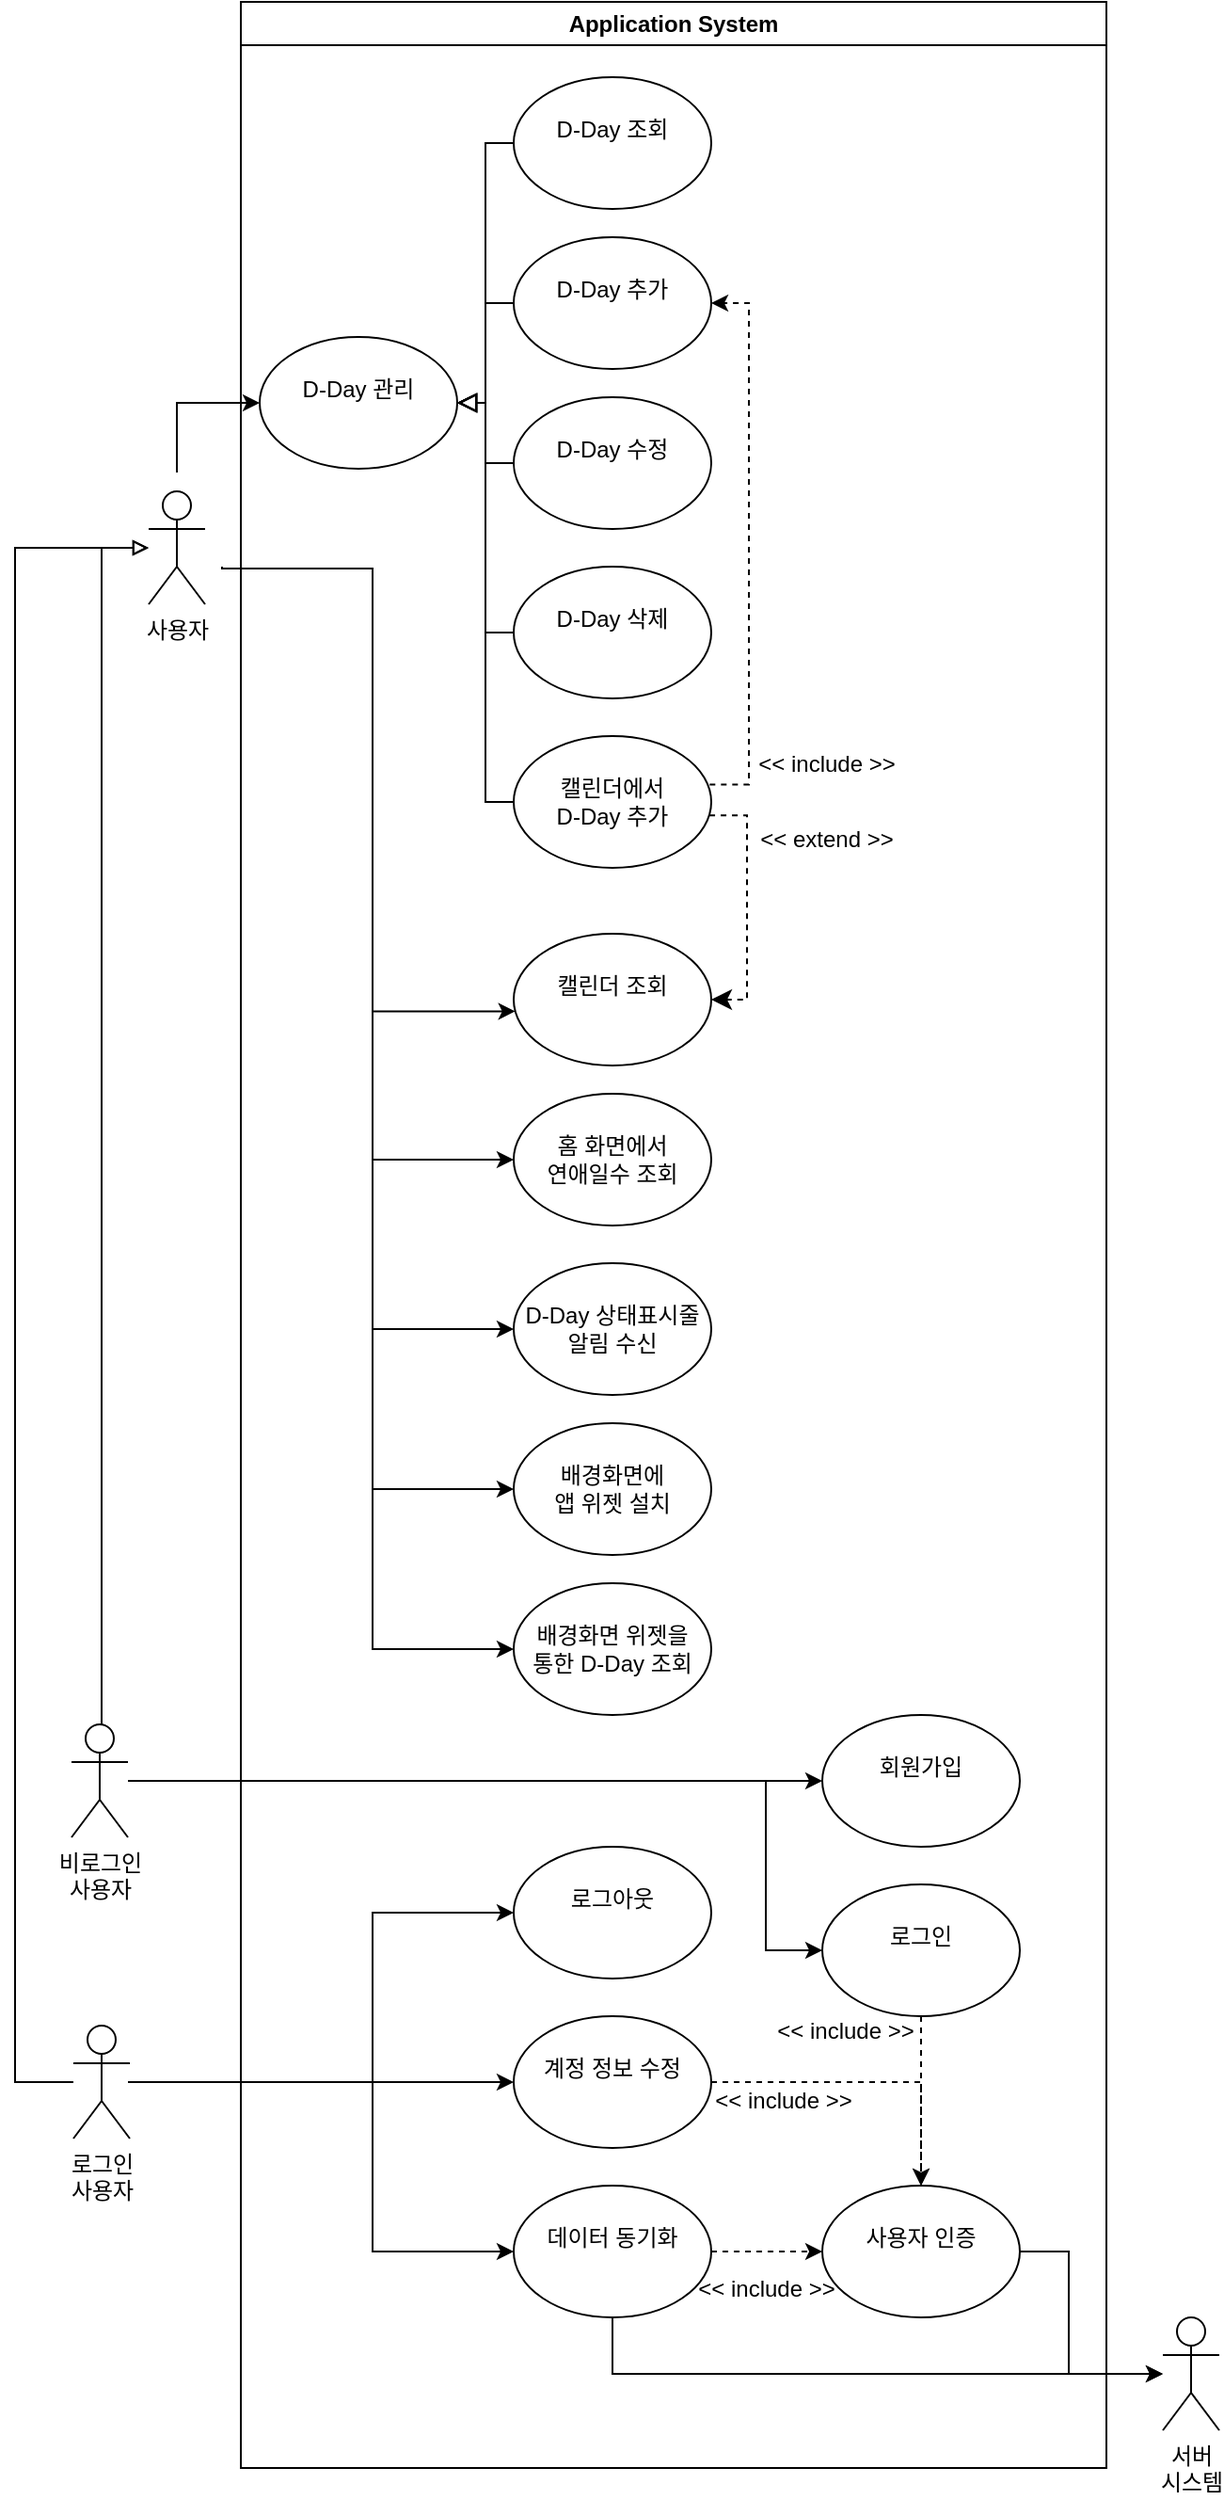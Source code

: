 <mxfile version="26.2.12">
  <diagram name="페이지-1" id="Ty02AL-ChVaSdqM5_bKr">
    <mxGraphModel dx="1736" dy="863" grid="1" gridSize="10" guides="1" tooltips="1" connect="1" arrows="1" fold="1" page="1" pageScale="1" pageWidth="827" pageHeight="1169" math="0" shadow="0">
      <root>
        <mxCell id="0" />
        <mxCell id="1" parent="0" />
        <mxCell id="8_o_nkduab_r_s1Rcs5e-2" value="&lt;div&gt;사용자&lt;/div&gt;" style="shape=umlActor;verticalLabelPosition=bottom;verticalAlign=top;html=1;outlineConnect=0;" parent="1" vertex="1">
          <mxGeometry x="171" y="340" width="30" height="60" as="geometry" />
        </mxCell>
        <mxCell id="8_o_nkduab_r_s1Rcs5e-25" value="" style="endArrow=classic;html=1;rounded=0;entryX=0.008;entryY=0.589;entryDx=0;entryDy=0;entryPerimeter=0;edgeStyle=orthogonalEdgeStyle;" parent="1" target="8_o_nkduab_r_s1Rcs5e-16" edge="1">
          <mxGeometry width="50" height="50" relative="1" as="geometry">
            <mxPoint x="210" y="380" as="sourcePoint" />
            <mxPoint x="241" y="305" as="targetPoint" />
            <Array as="points">
              <mxPoint x="210" y="381" />
              <mxPoint x="290" y="381" />
              <mxPoint x="290" y="616" />
            </Array>
          </mxGeometry>
        </mxCell>
        <mxCell id="8_o_nkduab_r_s1Rcs5e-42" value="Application System" style="swimlane;whiteSpace=wrap;html=1;container=0;" parent="1" vertex="1">
          <mxGeometry x="220" y="80" width="460" height="1310" as="geometry" />
        </mxCell>
        <mxCell id="2bnJLZuOHxg3wr7oBCpS-5" value="&amp;lt;&amp;lt; extend &amp;gt;&amp;gt;" style="text;html=1;align=center;verticalAlign=middle;resizable=0;points=[];autosize=1;strokeColor=none;fillColor=none;" parent="8_o_nkduab_r_s1Rcs5e-42" vertex="1">
          <mxGeometry x="266" y="430" width="90" height="30" as="geometry" />
        </mxCell>
        <mxCell id="wOP_6JCzgACmc1QdChxA-2" value="&lt;div&gt;&lt;br&gt;&lt;/div&gt;&lt;div&gt;&lt;span style=&quot;background-color: transparent; color: light-dark(rgb(0, 0, 0), rgb(255, 255, 255));&quot;&gt;D-Day 관리&lt;/span&gt;&lt;/div&gt;" style="ellipse;whiteSpace=wrap;html=1;verticalAlign=top;align=center;" parent="8_o_nkduab_r_s1Rcs5e-42" vertex="1">
          <mxGeometry x="10" y="178" width="105" height="70" as="geometry" />
        </mxCell>
        <mxCell id="wOP_6JCzgACmc1QdChxA-5" value="" style="edgeStyle=elbowEdgeStyle;elbow=horizontal;endArrow=block;html=1;curved=0;rounded=0;endSize=8;startSize=8;fontSize=12;exitX=0;exitY=0.5;exitDx=0;exitDy=0;entryX=1;entryY=0.5;entryDx=0;entryDy=0;endFill=0;" parent="8_o_nkduab_r_s1Rcs5e-42" source="8_o_nkduab_r_s1Rcs5e-63" target="wOP_6JCzgACmc1QdChxA-2" edge="1">
          <mxGeometry width="50" height="50" relative="1" as="geometry">
            <mxPoint x="70" y="135" as="sourcePoint" />
            <mxPoint x="50" y="125" as="targetPoint" />
          </mxGeometry>
        </mxCell>
        <mxCell id="wOP_6JCzgACmc1QdChxA-6" value="" style="edgeStyle=elbowEdgeStyle;elbow=horizontal;endArrow=block;html=1;curved=0;rounded=0;endSize=8;startSize=8;fontSize=12;exitX=0;exitY=0.5;exitDx=0;exitDy=0;entryX=1;entryY=0.5;entryDx=0;entryDy=0;endFill=0;" parent="8_o_nkduab_r_s1Rcs5e-42" source="8_o_nkduab_r_s1Rcs5e-13" target="wOP_6JCzgACmc1QdChxA-2" edge="1">
          <mxGeometry width="50" height="50" relative="1" as="geometry">
            <mxPoint x="155" y="85" as="sourcePoint" />
            <mxPoint x="130" y="245" as="targetPoint" />
          </mxGeometry>
        </mxCell>
        <mxCell id="wOP_6JCzgACmc1QdChxA-7" value="" style="edgeStyle=elbowEdgeStyle;elbow=horizontal;endArrow=block;html=1;curved=0;rounded=0;endSize=8;startSize=8;fontSize=12;exitX=0;exitY=0.5;exitDx=0;exitDy=0;entryX=1;entryY=0.5;entryDx=0;entryDy=0;endFill=0;" parent="8_o_nkduab_r_s1Rcs5e-42" source="8_o_nkduab_r_s1Rcs5e-56" target="wOP_6JCzgACmc1QdChxA-2" edge="1">
          <mxGeometry width="50" height="50" relative="1" as="geometry">
            <mxPoint x="155" y="170" as="sourcePoint" />
            <mxPoint x="125" y="223" as="targetPoint" />
          </mxGeometry>
        </mxCell>
        <mxCell id="wOP_6JCzgACmc1QdChxA-8" value="" style="edgeStyle=elbowEdgeStyle;elbow=horizontal;endArrow=block;html=1;curved=0;rounded=0;endSize=8;startSize=8;fontSize=12;exitX=0;exitY=0.5;exitDx=0;exitDy=0;entryX=1;entryY=0.5;entryDx=0;entryDy=0;endFill=0;" parent="8_o_nkduab_r_s1Rcs5e-42" source="HJ-QI9S_UyMz_dYWM9ld-1" target="wOP_6JCzgACmc1QdChxA-2" edge="1">
          <mxGeometry width="50" height="50" relative="1" as="geometry">
            <mxPoint x="155" y="270" as="sourcePoint" />
            <mxPoint x="125" y="223" as="targetPoint" />
          </mxGeometry>
        </mxCell>
        <mxCell id="8_o_nkduab_r_s1Rcs5e-43" value="&amp;lt;&amp;lt; include &amp;gt;&amp;gt;" style="text;html=1;align=center;verticalAlign=middle;resizable=0;points=[];autosize=1;strokeColor=none;fillColor=none;" parent="8_o_nkduab_r_s1Rcs5e-42" vertex="1">
          <mxGeometry x="261" y="390" width="100" height="30" as="geometry" />
        </mxCell>
        <mxCell id="8_o_nkduab_r_s1Rcs5e-56" value="&lt;div&gt;&lt;br&gt;&lt;/div&gt;&lt;div&gt;캘린더에서&lt;/div&gt;&lt;div&gt;D-Day 추가&lt;/div&gt;" style="ellipse;whiteSpace=wrap;html=1;verticalAlign=top;align=center;" parent="8_o_nkduab_r_s1Rcs5e-42" vertex="1">
          <mxGeometry x="145" y="390" width="105" height="70" as="geometry" />
        </mxCell>
        <mxCell id="8_o_nkduab_r_s1Rcs5e-13" value="&lt;div&gt;&lt;br&gt;&lt;/div&gt;&lt;div&gt;&lt;span style=&quot;background-color: transparent; color: light-dark(rgb(0, 0, 0), rgb(255, 255, 255));&quot;&gt;D-Day 추가&lt;/span&gt;&lt;/div&gt;" style="ellipse;whiteSpace=wrap;html=1;verticalAlign=top;align=center;" parent="8_o_nkduab_r_s1Rcs5e-42" vertex="1">
          <mxGeometry x="145" y="125" width="105" height="70" as="geometry" />
        </mxCell>
        <mxCell id="8_o_nkduab_r_s1Rcs5e-59" value="" style="endArrow=classic;html=1;rounded=0;exitX=0.992;exitY=0.367;exitDx=0;exitDy=0;entryX=1;entryY=0.5;entryDx=0;entryDy=0;dashed=1;edgeStyle=orthogonalEdgeStyle;exitPerimeter=0;" parent="8_o_nkduab_r_s1Rcs5e-42" source="8_o_nkduab_r_s1Rcs5e-56" target="8_o_nkduab_r_s1Rcs5e-13" edge="1">
          <mxGeometry width="50" height="50" relative="1" as="geometry">
            <mxPoint x="195.5" y="85" as="sourcePoint" />
            <mxPoint x="225.5" y="129" as="targetPoint" />
            <Array as="points">
              <mxPoint x="270" y="416" />
              <mxPoint x="270" y="160" />
            </Array>
          </mxGeometry>
        </mxCell>
        <mxCell id="8_o_nkduab_r_s1Rcs5e-63" value="&lt;div&gt;&lt;br&gt;&lt;/div&gt;&lt;div&gt;&lt;span style=&quot;background-color: transparent; color: light-dark(rgb(0, 0, 0), rgb(255, 255, 255));&quot;&gt;D-Day 조회&lt;/span&gt;&lt;/div&gt;" style="ellipse;whiteSpace=wrap;html=1;verticalAlign=top;align=center;" parent="8_o_nkduab_r_s1Rcs5e-42" vertex="1">
          <mxGeometry x="145" y="40" width="105" height="70" as="geometry" />
        </mxCell>
        <mxCell id="8_o_nkduab_r_s1Rcs5e-16" value="&lt;div&gt;&lt;br&gt;&lt;/div&gt;&lt;div&gt;캘린더 조회&lt;/div&gt;" style="ellipse;whiteSpace=wrap;html=1;verticalAlign=top;align=center;" parent="8_o_nkduab_r_s1Rcs5e-42" vertex="1">
          <mxGeometry x="145" y="495" width="105" height="70" as="geometry" />
        </mxCell>
        <mxCell id="HJ-QI9S_UyMz_dYWM9ld-1" value="&lt;div&gt;&lt;br&gt;&lt;/div&gt;&lt;div&gt;&lt;span style=&quot;background-color: transparent; color: light-dark(rgb(0, 0, 0), rgb(255, 255, 255));&quot;&gt;D-Day 삭제&lt;/span&gt;&lt;/div&gt;" style="ellipse;whiteSpace=wrap;html=1;verticalAlign=top;align=center;" parent="8_o_nkduab_r_s1Rcs5e-42" vertex="1">
          <mxGeometry x="145" y="300" width="105" height="70" as="geometry" />
        </mxCell>
        <mxCell id="2bnJLZuOHxg3wr7oBCpS-4" value="" style="endArrow=none;html=1;rounded=0;fontSize=12;startSize=8;endSize=8;exitX=1;exitY=0.5;exitDx=0;exitDy=0;startArrow=classic;startFill=1;dashed=1;edgeStyle=orthogonalEdgeStyle;entryX=0.989;entryY=0.602;entryDx=0;entryDy=0;entryPerimeter=0;" parent="8_o_nkduab_r_s1Rcs5e-42" source="8_o_nkduab_r_s1Rcs5e-16" target="8_o_nkduab_r_s1Rcs5e-56" edge="1">
          <mxGeometry width="50" height="50" relative="1" as="geometry">
            <mxPoint x="270" y="535" as="sourcePoint" />
            <mxPoint x="260" y="450" as="targetPoint" />
            <Array as="points">
              <mxPoint x="269" y="530" />
              <mxPoint x="269" y="432" />
            </Array>
          </mxGeometry>
        </mxCell>
        <mxCell id="2bnJLZuOHxg3wr7oBCpS-22" value="&lt;br&gt;&lt;div&gt;배경화면 위젯을&lt;/div&gt;&lt;div&gt;통한 D-Day 조회&lt;/div&gt;" style="ellipse;whiteSpace=wrap;html=1;verticalAlign=top;align=center;" parent="8_o_nkduab_r_s1Rcs5e-42" vertex="1">
          <mxGeometry x="145" y="840" width="105" height="70" as="geometry" />
        </mxCell>
        <mxCell id="2bnJLZuOHxg3wr7oBCpS-21" value="&lt;br&gt;&lt;div&gt;D-Day 상태표시줄&lt;/div&gt;&lt;div&gt;알림 수신&lt;/div&gt;" style="ellipse;whiteSpace=wrap;html=1;verticalAlign=top;align=center;" parent="8_o_nkduab_r_s1Rcs5e-42" vertex="1">
          <mxGeometry x="145" y="670" width="105" height="70" as="geometry" />
        </mxCell>
        <mxCell id="2bnJLZuOHxg3wr7oBCpS-25" value="&lt;br&gt;&lt;div&gt;배경화면에&lt;/div&gt;&lt;div&gt;앱 위젯 설치&lt;/div&gt;" style="ellipse;whiteSpace=wrap;html=1;verticalAlign=top;align=center;" parent="8_o_nkduab_r_s1Rcs5e-42" vertex="1">
          <mxGeometry x="145" y="755" width="105" height="70" as="geometry" />
        </mxCell>
        <mxCell id="2tuAc2xhRVrByUg5hK2T-1" value="&lt;div&gt;&lt;br&gt;&lt;/div&gt;&lt;div&gt;홈 화면에서&lt;/div&gt;&lt;div&gt;연애일수 조회&lt;/div&gt;" style="ellipse;whiteSpace=wrap;html=1;verticalAlign=top;align=center;" parent="8_o_nkduab_r_s1Rcs5e-42" vertex="1">
          <mxGeometry x="145" y="580" width="105" height="70" as="geometry" />
        </mxCell>
        <mxCell id="M0koSWYB3wAB8ZUUZEAV-1" value="&lt;div&gt;&lt;br&gt;&lt;/div&gt;&lt;div&gt;&lt;span style=&quot;background-color: transparent; color: light-dark(rgb(0, 0, 0), rgb(255, 255, 255));&quot;&gt;D-Day 수정&lt;/span&gt;&lt;/div&gt;" style="ellipse;whiteSpace=wrap;html=1;verticalAlign=top;align=center;" parent="8_o_nkduab_r_s1Rcs5e-42" vertex="1">
          <mxGeometry x="145" y="210" width="105" height="70" as="geometry" />
        </mxCell>
        <mxCell id="M0koSWYB3wAB8ZUUZEAV-2" value="" style="edgeStyle=elbowEdgeStyle;elbow=horizontal;endArrow=block;html=1;curved=0;rounded=0;endSize=8;startSize=8;fontSize=12;exitX=0;exitY=0.5;exitDx=0;exitDy=0;entryX=1;entryY=0.5;entryDx=0;entryDy=0;endFill=0;" parent="8_o_nkduab_r_s1Rcs5e-42" source="M0koSWYB3wAB8ZUUZEAV-1" target="wOP_6JCzgACmc1QdChxA-2" edge="1">
          <mxGeometry width="50" height="50" relative="1" as="geometry">
            <mxPoint x="155" y="355" as="sourcePoint" />
            <mxPoint x="125" y="223" as="targetPoint" />
          </mxGeometry>
        </mxCell>
        <mxCell id="8_o_nkduab_r_s1Rcs5e-32" value="&amp;lt;&amp;lt; include &amp;gt;&amp;gt;" style="text;html=1;align=center;verticalAlign=middle;resizable=0;points=[];autosize=1;strokeColor=none;fillColor=none;" parent="8_o_nkduab_r_s1Rcs5e-42" vertex="1">
          <mxGeometry x="271" y="1063" width="100" height="30" as="geometry" />
        </mxCell>
        <mxCell id="8_o_nkduab_r_s1Rcs5e-39" value="&lt;br&gt;&lt;div&gt;로그아웃&lt;/div&gt;" style="ellipse;whiteSpace=wrap;html=1;verticalAlign=top;align=center;" parent="8_o_nkduab_r_s1Rcs5e-42" vertex="1">
          <mxGeometry x="145" y="980" width="105" height="70" as="geometry" />
        </mxCell>
        <mxCell id="8_o_nkduab_r_s1Rcs5e-38" value="&lt;div&gt;&lt;br&gt;&lt;/div&gt;&lt;div&gt;계정 정보 수정&lt;/div&gt;" style="ellipse;whiteSpace=wrap;html=1;verticalAlign=top;align=center;" parent="8_o_nkduab_r_s1Rcs5e-42" vertex="1">
          <mxGeometry x="145" y="1070" width="105" height="70" as="geometry" />
        </mxCell>
        <mxCell id="X5h3mUBkxtp6D2QN3gKI-1" value="&lt;br&gt;&lt;div&gt;데이터 동기화&lt;/div&gt;" style="ellipse;whiteSpace=wrap;html=1;verticalAlign=top;align=center;" vertex="1" parent="8_o_nkduab_r_s1Rcs5e-42">
          <mxGeometry x="145" y="1160" width="105" height="70" as="geometry" />
        </mxCell>
        <mxCell id="8_o_nkduab_r_s1Rcs5e-71" value="&lt;div&gt;비로그인&lt;/div&gt;&lt;div&gt;사용자&lt;/div&gt;" style="shape=umlActor;verticalLabelPosition=bottom;verticalAlign=top;html=1;outlineConnect=0;" parent="8_o_nkduab_r_s1Rcs5e-42" vertex="1">
          <mxGeometry x="-90" y="915" width="30" height="60" as="geometry" />
        </mxCell>
        <mxCell id="8_o_nkduab_r_s1Rcs5e-76" value="" style="endArrow=classic;html=1;rounded=0;entryX=0;entryY=0.5;entryDx=0;entryDy=0;edgeStyle=orthogonalEdgeStyle;" parent="8_o_nkduab_r_s1Rcs5e-42" source="8_o_nkduab_r_s1Rcs5e-71" target="8_o_nkduab_r_s1Rcs5e-20" edge="1">
          <mxGeometry width="50" height="50" relative="1" as="geometry">
            <mxPoint x="-60" y="898" as="sourcePoint" />
            <mxPoint x="10" y="620" as="targetPoint" />
            <Array as="points">
              <mxPoint x="279" y="945" />
              <mxPoint x="279" y="1035" />
            </Array>
          </mxGeometry>
        </mxCell>
        <mxCell id="2bnJLZuOHxg3wr7oBCpS-18" value="&lt;div&gt;&lt;br&gt;&lt;/div&gt;&lt;div&gt;회원가입&lt;/div&gt;" style="ellipse;whiteSpace=wrap;html=1;verticalAlign=top;align=center;" parent="8_o_nkduab_r_s1Rcs5e-42" vertex="1">
          <mxGeometry x="309" y="910" width="105" height="70" as="geometry" />
        </mxCell>
        <mxCell id="2bnJLZuOHxg3wr7oBCpS-20" value="" style="endArrow=classic;html=1;rounded=0;entryX=0;entryY=0.5;entryDx=0;entryDy=0;" parent="8_o_nkduab_r_s1Rcs5e-42" source="8_o_nkduab_r_s1Rcs5e-71" target="2bnJLZuOHxg3wr7oBCpS-18" edge="1">
          <mxGeometry width="50" height="50" relative="1" as="geometry">
            <mxPoint x="-50" y="908" as="sourcePoint" />
            <mxPoint x="155" y="895" as="targetPoint" />
            <Array as="points" />
          </mxGeometry>
        </mxCell>
        <mxCell id="8_o_nkduab_r_s1Rcs5e-20" value="&lt;br&gt;&lt;div&gt;로그인&lt;/div&gt;" style="ellipse;whiteSpace=wrap;html=1;verticalAlign=top;align=center;" parent="8_o_nkduab_r_s1Rcs5e-42" vertex="1">
          <mxGeometry x="309" y="1000" width="105" height="70" as="geometry" />
        </mxCell>
        <mxCell id="8_o_nkduab_r_s1Rcs5e-27" value="&lt;div&gt;&lt;br&gt;&lt;/div&gt;&lt;div&gt;사용자 인증&lt;/div&gt;" style="ellipse;whiteSpace=wrap;html=1;verticalAlign=top;align=center;" parent="8_o_nkduab_r_s1Rcs5e-42" vertex="1">
          <mxGeometry x="309" y="1160" width="105" height="70" as="geometry" />
        </mxCell>
        <mxCell id="8_o_nkduab_r_s1Rcs5e-44" value="" style="endArrow=classic;html=1;rounded=0;exitX=1;exitY=0.5;exitDx=0;exitDy=0;entryX=0.5;entryY=0;entryDx=0;entryDy=0;dashed=1;edgeStyle=orthogonalEdgeStyle;" parent="8_o_nkduab_r_s1Rcs5e-42" source="8_o_nkduab_r_s1Rcs5e-38" target="8_o_nkduab_r_s1Rcs5e-27" edge="1">
          <mxGeometry width="50" height="50" relative="1" as="geometry">
            <mxPoint x="385" y="435" as="sourcePoint" />
            <mxPoint x="435" y="385" as="targetPoint" />
          </mxGeometry>
        </mxCell>
        <mxCell id="8_o_nkduab_r_s1Rcs5e-31" value="" style="endArrow=classic;html=1;rounded=0;exitX=0.5;exitY=1;exitDx=0;exitDy=0;entryX=0.5;entryY=0;entryDx=0;entryDy=0;dashed=1;" parent="8_o_nkduab_r_s1Rcs5e-42" source="8_o_nkduab_r_s1Rcs5e-20" target="8_o_nkduab_r_s1Rcs5e-27" edge="1">
          <mxGeometry width="50" height="50" relative="1" as="geometry">
            <mxPoint x="255" y="570" as="sourcePoint" />
            <mxPoint x="305" y="520" as="targetPoint" />
          </mxGeometry>
        </mxCell>
        <mxCell id="X5h3mUBkxtp6D2QN3gKI-5" value="" style="endArrow=classic;html=1;rounded=0;exitX=1;exitY=0.5;exitDx=0;exitDy=0;entryX=0;entryY=0.5;entryDx=0;entryDy=0;dashed=1;edgeStyle=orthogonalEdgeStyle;" edge="1" parent="8_o_nkduab_r_s1Rcs5e-42" source="X5h3mUBkxtp6D2QN3gKI-1" target="8_o_nkduab_r_s1Rcs5e-27">
          <mxGeometry width="50" height="50" relative="1" as="geometry">
            <mxPoint x="260" y="1115" as="sourcePoint" />
            <mxPoint x="372" y="1170" as="targetPoint" />
          </mxGeometry>
        </mxCell>
        <mxCell id="X5h3mUBkxtp6D2QN3gKI-6" value="&amp;lt;&amp;lt; include &amp;gt;&amp;gt;" style="text;html=1;align=center;verticalAlign=middle;resizable=0;points=[];autosize=1;strokeColor=none;fillColor=none;" vertex="1" parent="8_o_nkduab_r_s1Rcs5e-42">
          <mxGeometry x="229" y="1200" width="100" height="30" as="geometry" />
        </mxCell>
        <mxCell id="8_o_nkduab_r_s1Rcs5e-72" value="" style="endArrow=block;html=1;rounded=0;endFill=0;strokeWidth=1;edgeStyle=orthogonalEdgeStyle;" parent="1" source="8_o_nkduab_r_s1Rcs5e-71" edge="1">
          <mxGeometry width="50" height="50" relative="1" as="geometry">
            <mxPoint x="101" y="490" as="sourcePoint" />
            <mxPoint x="171" y="370" as="targetPoint" />
            <Array as="points">
              <mxPoint x="146" y="370" />
            </Array>
          </mxGeometry>
        </mxCell>
        <mxCell id="8_o_nkduab_r_s1Rcs5e-73" value="" style="endArrow=block;html=1;rounded=0;endFill=0;strokeWidth=1;edgeStyle=orthogonalEdgeStyle;" parent="1" source="8_o_nkduab_r_s1Rcs5e-1" target="8_o_nkduab_r_s1Rcs5e-2" edge="1">
          <mxGeometry width="50" height="50" relative="1" as="geometry">
            <mxPoint x="147" y="400" as="sourcePoint" />
            <mxPoint x="171" y="250" as="targetPoint" />
            <Array as="points">
              <mxPoint x="100" y="1185" />
              <mxPoint x="100" y="370" />
            </Array>
          </mxGeometry>
        </mxCell>
        <mxCell id="wOP_6JCzgACmc1QdChxA-3" value="" style="endArrow=classic;html=1;rounded=0;entryX=0;entryY=0.5;entryDx=0;entryDy=0;edgeStyle=orthogonalEdgeStyle;" parent="1" target="wOP_6JCzgACmc1QdChxA-2" edge="1">
          <mxGeometry width="50" height="50" relative="1" as="geometry">
            <mxPoint x="186" y="330" as="sourcePoint" />
            <mxPoint x="343" y="266" as="targetPoint" />
            <Array as="points">
              <mxPoint x="186" y="293" />
            </Array>
          </mxGeometry>
        </mxCell>
        <mxCell id="2bnJLZuOHxg3wr7oBCpS-23" value="" style="endArrow=classic;html=1;rounded=0;entryX=0;entryY=0.5;entryDx=0;entryDy=0;edgeStyle=orthogonalEdgeStyle;" parent="1" target="2bnJLZuOHxg3wr7oBCpS-21" edge="1">
          <mxGeometry width="50" height="50" relative="1" as="geometry">
            <mxPoint x="210" y="380" as="sourcePoint" />
            <mxPoint x="377" y="536" as="targetPoint" />
            <Array as="points">
              <mxPoint x="210" y="381" />
              <mxPoint x="290" y="381" />
              <mxPoint x="290" y="785" />
            </Array>
          </mxGeometry>
        </mxCell>
        <mxCell id="2bnJLZuOHxg3wr7oBCpS-24" value="" style="endArrow=classic;html=1;rounded=0;entryX=0;entryY=0.5;entryDx=0;entryDy=0;edgeStyle=orthogonalEdgeStyle;" parent="1" target="2bnJLZuOHxg3wr7oBCpS-22" edge="1">
          <mxGeometry width="50" height="50" relative="1" as="geometry">
            <mxPoint x="210" y="380" as="sourcePoint" />
            <mxPoint x="376" y="625" as="targetPoint" />
            <Array as="points">
              <mxPoint x="210" y="381" />
              <mxPoint x="290" y="381" />
              <mxPoint x="290" y="955" />
            </Array>
          </mxGeometry>
        </mxCell>
        <mxCell id="2bnJLZuOHxg3wr7oBCpS-26" value="" style="endArrow=classic;html=1;rounded=0;entryX=0;entryY=0.5;entryDx=0;entryDy=0;edgeStyle=orthogonalEdgeStyle;" parent="1" target="2bnJLZuOHxg3wr7oBCpS-25" edge="1">
          <mxGeometry width="50" height="50" relative="1" as="geometry">
            <mxPoint x="210" y="380" as="sourcePoint" />
            <mxPoint x="376" y="795" as="targetPoint" />
            <Array as="points">
              <mxPoint x="210" y="381" />
              <mxPoint x="290" y="381" />
              <mxPoint x="290" y="870" />
            </Array>
          </mxGeometry>
        </mxCell>
        <mxCell id="2tuAc2xhRVrByUg5hK2T-2" value="" style="endArrow=classic;html=1;rounded=0;entryX=0;entryY=0.5;entryDx=0;entryDy=0;edgeStyle=orthogonalEdgeStyle;" parent="1" target="2tuAc2xhRVrByUg5hK2T-1" edge="1">
          <mxGeometry width="50" height="50" relative="1" as="geometry">
            <mxPoint x="210" y="380" as="sourcePoint" />
            <mxPoint x="377" y="536" as="targetPoint" />
            <Array as="points">
              <mxPoint x="290" y="381" />
              <mxPoint x="290" y="695" />
            </Array>
          </mxGeometry>
        </mxCell>
        <mxCell id="8_o_nkduab_r_s1Rcs5e-52" value="서버&lt;div&gt;시스템&lt;/div&gt;" style="shape=umlActor;verticalLabelPosition=bottom;verticalAlign=top;html=1;outlineConnect=0;" parent="1" vertex="1">
          <mxGeometry x="710" y="1310" width="30" height="60" as="geometry" />
        </mxCell>
        <mxCell id="8_o_nkduab_r_s1Rcs5e-54" value="" style="endArrow=classic;html=1;rounded=0;exitX=1;exitY=0.5;exitDx=0;exitDy=0;edgeStyle=orthogonalEdgeStyle;" parent="1" source="8_o_nkduab_r_s1Rcs5e-27" target="8_o_nkduab_r_s1Rcs5e-52" edge="1">
          <mxGeometry width="50" height="50" relative="1" as="geometry">
            <mxPoint x="676" y="722.5" as="sourcePoint" />
            <mxPoint x="700" y="995.5" as="targetPoint" />
            <Array as="points">
              <mxPoint x="660" y="1275" />
              <mxPoint x="660" y="1340" />
            </Array>
          </mxGeometry>
        </mxCell>
        <mxCell id="8_o_nkduab_r_s1Rcs5e-1" value="로그인&lt;div&gt;사용자&lt;/div&gt;" style="shape=umlActor;verticalLabelPosition=bottom;verticalAlign=top;html=1;outlineConnect=0;direction=east;" parent="1" vertex="1">
          <mxGeometry x="131" y="1155" width="30" height="60" as="geometry" />
        </mxCell>
        <mxCell id="8_o_nkduab_r_s1Rcs5e-40" value="" style="endArrow=classic;html=1;rounded=0;entryX=0;entryY=0.5;entryDx=0;entryDy=0;edgeStyle=orthogonalEdgeStyle;" parent="1" target="8_o_nkduab_r_s1Rcs5e-39" edge="1">
          <mxGeometry width="50" height="50" relative="1" as="geometry">
            <mxPoint x="160" y="1185" as="sourcePoint" />
            <mxPoint x="271" y="140" as="targetPoint" />
            <Array as="points">
              <mxPoint x="290" y="1185" />
              <mxPoint x="290" y="1095" />
            </Array>
          </mxGeometry>
        </mxCell>
        <mxCell id="2bnJLZuOHxg3wr7oBCpS-19" value="" style="endArrow=classic;html=1;rounded=0;entryX=0;entryY=0.5;entryDx=0;entryDy=0;edgeStyle=orthogonalEdgeStyle;" parent="1" target="8_o_nkduab_r_s1Rcs5e-38" edge="1" source="8_o_nkduab_r_s1Rcs5e-1">
          <mxGeometry width="50" height="50" relative="1" as="geometry">
            <mxPoint x="170" y="1185" as="sourcePoint" />
            <mxPoint x="521" y="1040" as="targetPoint" />
            <Array as="points" />
          </mxGeometry>
        </mxCell>
        <mxCell id="X5h3mUBkxtp6D2QN3gKI-2" value="" style="endArrow=classic;html=1;rounded=0;entryX=0;entryY=0.5;entryDx=0;entryDy=0;edgeStyle=orthogonalEdgeStyle;" edge="1" parent="1" source="8_o_nkduab_r_s1Rcs5e-1" target="X5h3mUBkxtp6D2QN3gKI-1">
          <mxGeometry width="50" height="50" relative="1" as="geometry">
            <mxPoint x="180" y="1190" as="sourcePoint" />
            <mxPoint x="376" y="1105" as="targetPoint" />
            <Array as="points">
              <mxPoint x="290" y="1185" />
              <mxPoint x="290" y="1275" />
            </Array>
          </mxGeometry>
        </mxCell>
        <mxCell id="8_o_nkduab_r_s1Rcs5e-60" value="&amp;lt;&amp;lt; include &amp;gt;&amp;gt;" style="text;html=1;align=center;verticalAlign=middle;resizable=0;points=[];autosize=1;strokeColor=none;fillColor=none;" parent="1" vertex="1">
          <mxGeometry x="458" y="1180" width="100" height="30" as="geometry" />
        </mxCell>
        <mxCell id="X5h3mUBkxtp6D2QN3gKI-7" value="" style="endArrow=classic;html=1;rounded=0;exitX=0.5;exitY=1;exitDx=0;exitDy=0;edgeStyle=orthogonalEdgeStyle;" edge="1" parent="1" source="X5h3mUBkxtp6D2QN3gKI-1" target="8_o_nkduab_r_s1Rcs5e-52">
          <mxGeometry width="50" height="50" relative="1" as="geometry">
            <mxPoint x="645" y="1285" as="sourcePoint" />
            <mxPoint x="720" y="1285" as="targetPoint" />
            <Array as="points">
              <mxPoint x="418" y="1340" />
            </Array>
          </mxGeometry>
        </mxCell>
      </root>
    </mxGraphModel>
  </diagram>
</mxfile>
